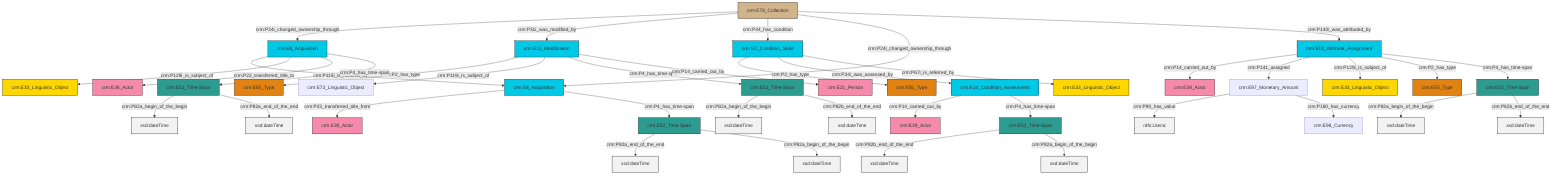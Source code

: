graph TD
classDef Literal fill:#f2f2f2,stroke:#000000;
classDef CRM_Entity fill:#FFFFFF,stroke:#000000;
classDef Temporal_Entity fill:#00C9E6, stroke:#000000;
classDef Type fill:#E18312, stroke:#000000;
classDef Time-Span fill:#2C9C91, stroke:#000000;
classDef Appellation fill:#FFEB7F, stroke:#000000;
classDef Place fill:#008836, stroke:#000000;
classDef Persistent_Item fill:#B266B2, stroke:#000000;
classDef Conceptual_Object fill:#FFD700, stroke:#000000;
classDef Physical_Thing fill:#D2B48C, stroke:#000000;
classDef Actor fill:#f58aad, stroke:#000000;
classDef PC_Classes fill:#4ce600, stroke:#000000;
classDef Multi fill:#cccccc,stroke:#000000;

0["crm:E97_Monetary_Amount"]:::Default -->|crm:P90_has_value| 1[rdfs:Literal]:::Literal
2["crm:E11_Modification"]:::Temporal_Entity -->|crm:P2_has_type| 3["crm:E55_Type"]:::Type
4["crm:E13_Attribute_Assignment"]:::Temporal_Entity -->|crm:P14_carried_out_by| 5["crm:E39_Actor"]:::Actor
2["crm:E11_Modification"]:::Temporal_Entity -->|crm:P119i_is_subject_of| 6["crm:E73_Linguistic_Object"]:::Default
0["crm:E97_Monetary_Amount"]:::Default -->|crm:P180_has_currency| 13["crm:E98_Currency"]:::Default
18["crm:E14_Condition_Assessment"]:::Temporal_Entity -->|crm:P14_carried_out_by| 9["crm:E39_Actor"]:::Actor
19["crm:E52_Time-Span"]:::Time-Span -->|crm:P82a_end_of_the_end| 20[xsd:dateTime]:::Literal
21["crm:E78_Collection"]:::Physical_Thing -->|crm:P24i_changed_ownership_through| 22["crm:E8_Acquisition"]:::Temporal_Entity
21["crm:E78_Collection"]:::Physical_Thing -->|crm:P31i_was_modified_by| 2["crm:E11_Modification"]:::Temporal_Entity
2["crm:E11_Modification"]:::Temporal_Entity -->|crm:P4_has_time-span| 23["crm:E52_Time-Span"]:::Time-Span
4["crm:E13_Attribute_Assignment"]:::Temporal_Entity -->|crm:P141_assigned| 0["crm:E97_Monetary_Amount"]:::Default
21["crm:E78_Collection"]:::Physical_Thing -->|crm:P44_has_condition| 26["crm:E3_Condition_State"]:::Temporal_Entity
4["crm:E13_Attribute_Assignment"]:::Temporal_Entity -->|crm:P129i_is_subject_of| 14["crm:E33_Linguistic_Object"]:::Conceptual_Object
27["crm:E8_Acquisition"]:::Temporal_Entity -->|crm:P23_transferred_title_from| 28["crm:E39_Actor"]:::Actor
21["crm:E78_Collection"]:::Physical_Thing -->|crm:P24i_changed_ownership_through| 27["crm:E8_Acquisition"]:::Temporal_Entity
26["crm:E3_Condition_State"]:::Temporal_Entity -->|crm:P2_has_type| 30["crm:E55_Type"]:::Type
31["crm:E52_Time-Span"]:::Time-Span -->|crm:P82a_begin_of_the_begin| 32[xsd:dateTime]:::Literal
26["crm:E3_Condition_State"]:::Temporal_Entity -->|crm:P34i_was_assessed_by| 18["crm:E14_Condition_Assessment"]:::Temporal_Entity
2["crm:E11_Modification"]:::Temporal_Entity -->|crm:P14_carried_out_by| 16["crm:E21_Person"]:::Actor
18["crm:E14_Condition_Assessment"]:::Temporal_Entity -->|crm:P4_has_time-span| 7["crm:E52_Time-Span"]:::Time-Span
22["crm:E8_Acquisition"]:::Temporal_Entity -->|crm:P115i_is_finished_by| 27["crm:E8_Acquisition"]:::Temporal_Entity
4["crm:E13_Attribute_Assignment"]:::Temporal_Entity -->|crm:P2_has_type| 11["crm:E55_Type"]:::Type
23["crm:E52_Time-Span"]:::Time-Span -->|crm:P82a_begin_of_the_begin| 47[xsd:dateTime]:::Literal
7["crm:E52_Time-Span"]:::Time-Span -->|crm:P82b_end_of_the_end| 48[xsd:dateTime]:::Literal
31["crm:E52_Time-Span"]:::Time-Span -->|crm:P82b_end_of_the_end| 49[xsd:dateTime]:::Literal
27["crm:E8_Acquisition"]:::Temporal_Entity -->|crm:P4_has_time-span| 19["crm:E52_Time-Span"]:::Time-Span
22["crm:E8_Acquisition"]:::Temporal_Entity -->|crm:P129i_is_subject_of| 34["crm:E33_Linguistic_Object"]:::Conceptual_Object
24["crm:E52_Time-Span"]:::Time-Span -->|crm:P82a_begin_of_the_begin| 51[xsd:dateTime]:::Literal
19["crm:E52_Time-Span"]:::Time-Span -->|crm:P82a_begin_of_the_begin| 52[xsd:dateTime]:::Literal
26["crm:E3_Condition_State"]:::Temporal_Entity -->|crm:P67i_is_referred_by| 55["crm:E33_Linguistic_Object"]:::Conceptual_Object
22["crm:E8_Acquisition"]:::Temporal_Entity -->|crm:P22_transferred_title_to| 43["crm:E39_Actor"]:::Actor
21["crm:E78_Collection"]:::Physical_Thing -->|crm:P140i_was_attributed_by| 4["crm:E13_Attribute_Assignment"]:::Temporal_Entity
23["crm:E52_Time-Span"]:::Time-Span -->|crm:P82b_end_of_the_end| 57[xsd:dateTime]:::Literal
24["crm:E52_Time-Span"]:::Time-Span -->|crm:P82a_end_of_the_end| 58[xsd:dateTime]:::Literal
7["crm:E52_Time-Span"]:::Time-Span -->|crm:P82a_begin_of_the_begin| 59[xsd:dateTime]:::Literal
22["crm:E8_Acquisition"]:::Temporal_Entity -->|crm:P4_has_time-span| 24["crm:E52_Time-Span"]:::Time-Span
4["crm:E13_Attribute_Assignment"]:::Temporal_Entity -->|crm:P4_has_time-span| 31["crm:E52_Time-Span"]:::Time-Span